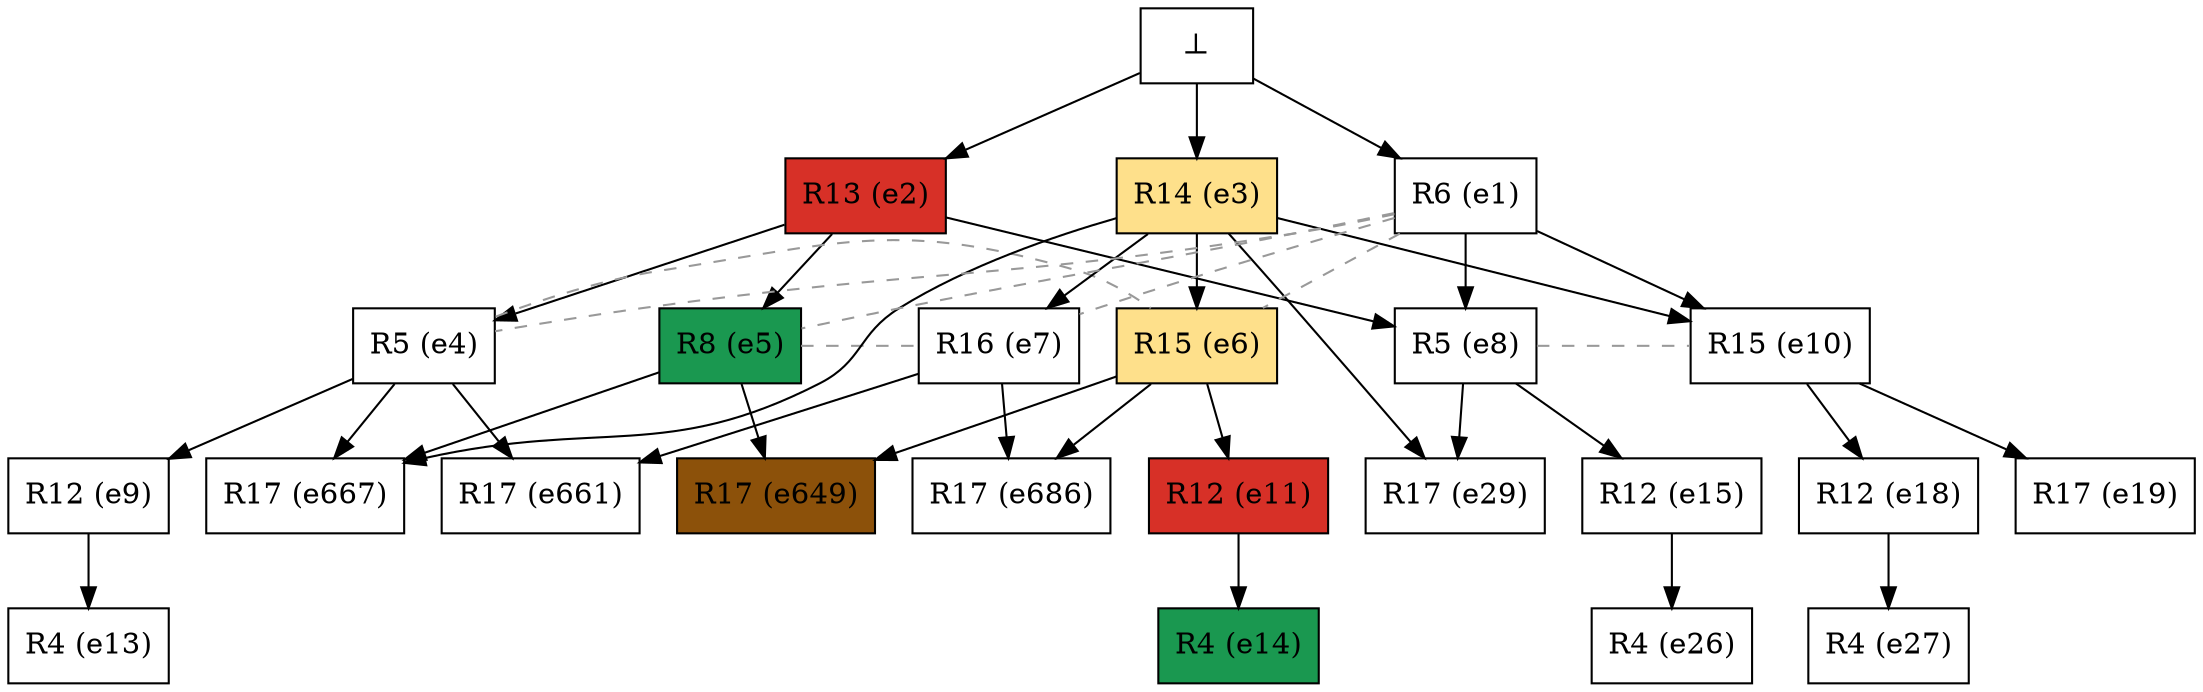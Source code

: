 digraph test {
  e2 -> e4;
  e2 -> e5;
  e3 -> e6;
  e3 -> e7;
  e1 -> e8;
  e2 -> e8;
  e4 -> e9;
  e1 -> e10;
  e3 -> e10;
  e6 -> e11;
  e9 -> e13;
  e11 -> e14;
  e8 -> e15;
  e10 -> e18;
  e10 -> e19;
  e15 -> e26;
  e18 -> e27;
  e3 -> e29;
  e8 -> e29;
  e5 -> e649;
  e6 -> e649;
  e4 -> e661;
  e7 -> e661;
  e3 -> e667;
  e4 -> e667;
  e5 -> e667;
  e6 -> e686;
  e7 -> e686;
  e0 -> e1;
  e0 -> e2;
  e0 -> e3;

//conflicts
  e1 -> e4 [arrowhead=none color=gray60 style=dashed constraint=false];
  e1 -> e5 [arrowhead=none color=gray60 style=dashed constraint=false];
  e1 -> e6 [arrowhead=none color=gray60 style=dashed constraint=false];
  e1 -> e7 [arrowhead=none color=gray60 style=dashed constraint=false];
  e4 -> e6 [arrowhead=none color=gray60 style=dashed constraint=false];
  e5 -> e7 [arrowhead=none color=gray60 style=dashed constraint=false];
  e8 -> e10 [arrowhead=none color=gray60 style=dashed constraint=false];

  e1 [color="black" fillcolor="white:white" label="R6 (e1)" shape=box style=filled];
  e2 [color="black" fillcolor="#d73027:#d73027" label="R13 (e2)" shape=box style=filled];
  e3 [color="black" fillcolor="#fee08b:#fee08b" label="R14 (e3)" shape=box style=filled];
  e4 [color="black" fillcolor="white:white" label="R5 (e4)" shape=box style=filled];
  e5 [color="black" fillcolor="#1a9850:#1a9850" label="R8 (e5)" shape=box style=filled];
  e6 [color="black" fillcolor="#fee08b:#fee08b" label="R15 (e6)" shape=box style=filled];
  e7 [color="black" fillcolor="white:white" label="R16 (e7)" shape=box style=filled];
  e8 [color="black" fillcolor="white:white" label="R5 (e8)" shape=box style=filled];
  e9 [color="black" fillcolor="white:white" label="R12 (e9)" shape=box style=filled];
  e10 [color="black" fillcolor="white:white" label="R15 (e10)" shape=box style=filled];
  e11 [color="black" fillcolor="#d73027:#d73027" label="R12 (e11)" shape=box style=filled];
  e13 [color="black" fillcolor="white:white" label="R4 (e13)" shape=box style=filled];
  e14 [color="black" fillcolor="#1a9850:#1a9850" label="R4 (e14)" shape=box style=filled];
  e15 [color="black" fillcolor="white:white" label="R12 (e15)" shape=box style=filled];
  e18 [color="black" fillcolor="white:white" label="R12 (e18)" shape=box style=filled];
  e19 [color="black" fillcolor="white:white" label="R17 (e19)" shape=box style=filled];
  e26 [color="black" fillcolor="white:white" label="R4 (e26)" shape=box style=filled];
  e27 [color="black" fillcolor="white:white" label="R4 (e27)" shape=box style=filled];
  e29 [color="black" fillcolor="white:white" label="R17 (e29)" shape=box style=filled];
  e649 [color="black" fillcolor="#8c510a:#8c510a" label="R17 (e649)" shape=box style=filled];
  e661 [color="black" fillcolor="white:white" label="R17 (e661)" shape=box style=filled];
  e667 [color="black" fillcolor="white:white" label="R17 (e667)" shape=box style=filled];
  e686 [color="black" fillcolor="white:white" label="R17 (e686)" shape=box style=filled];
  e0 [fillcolor="white" label="⊥" shape=box style=filled];
}
